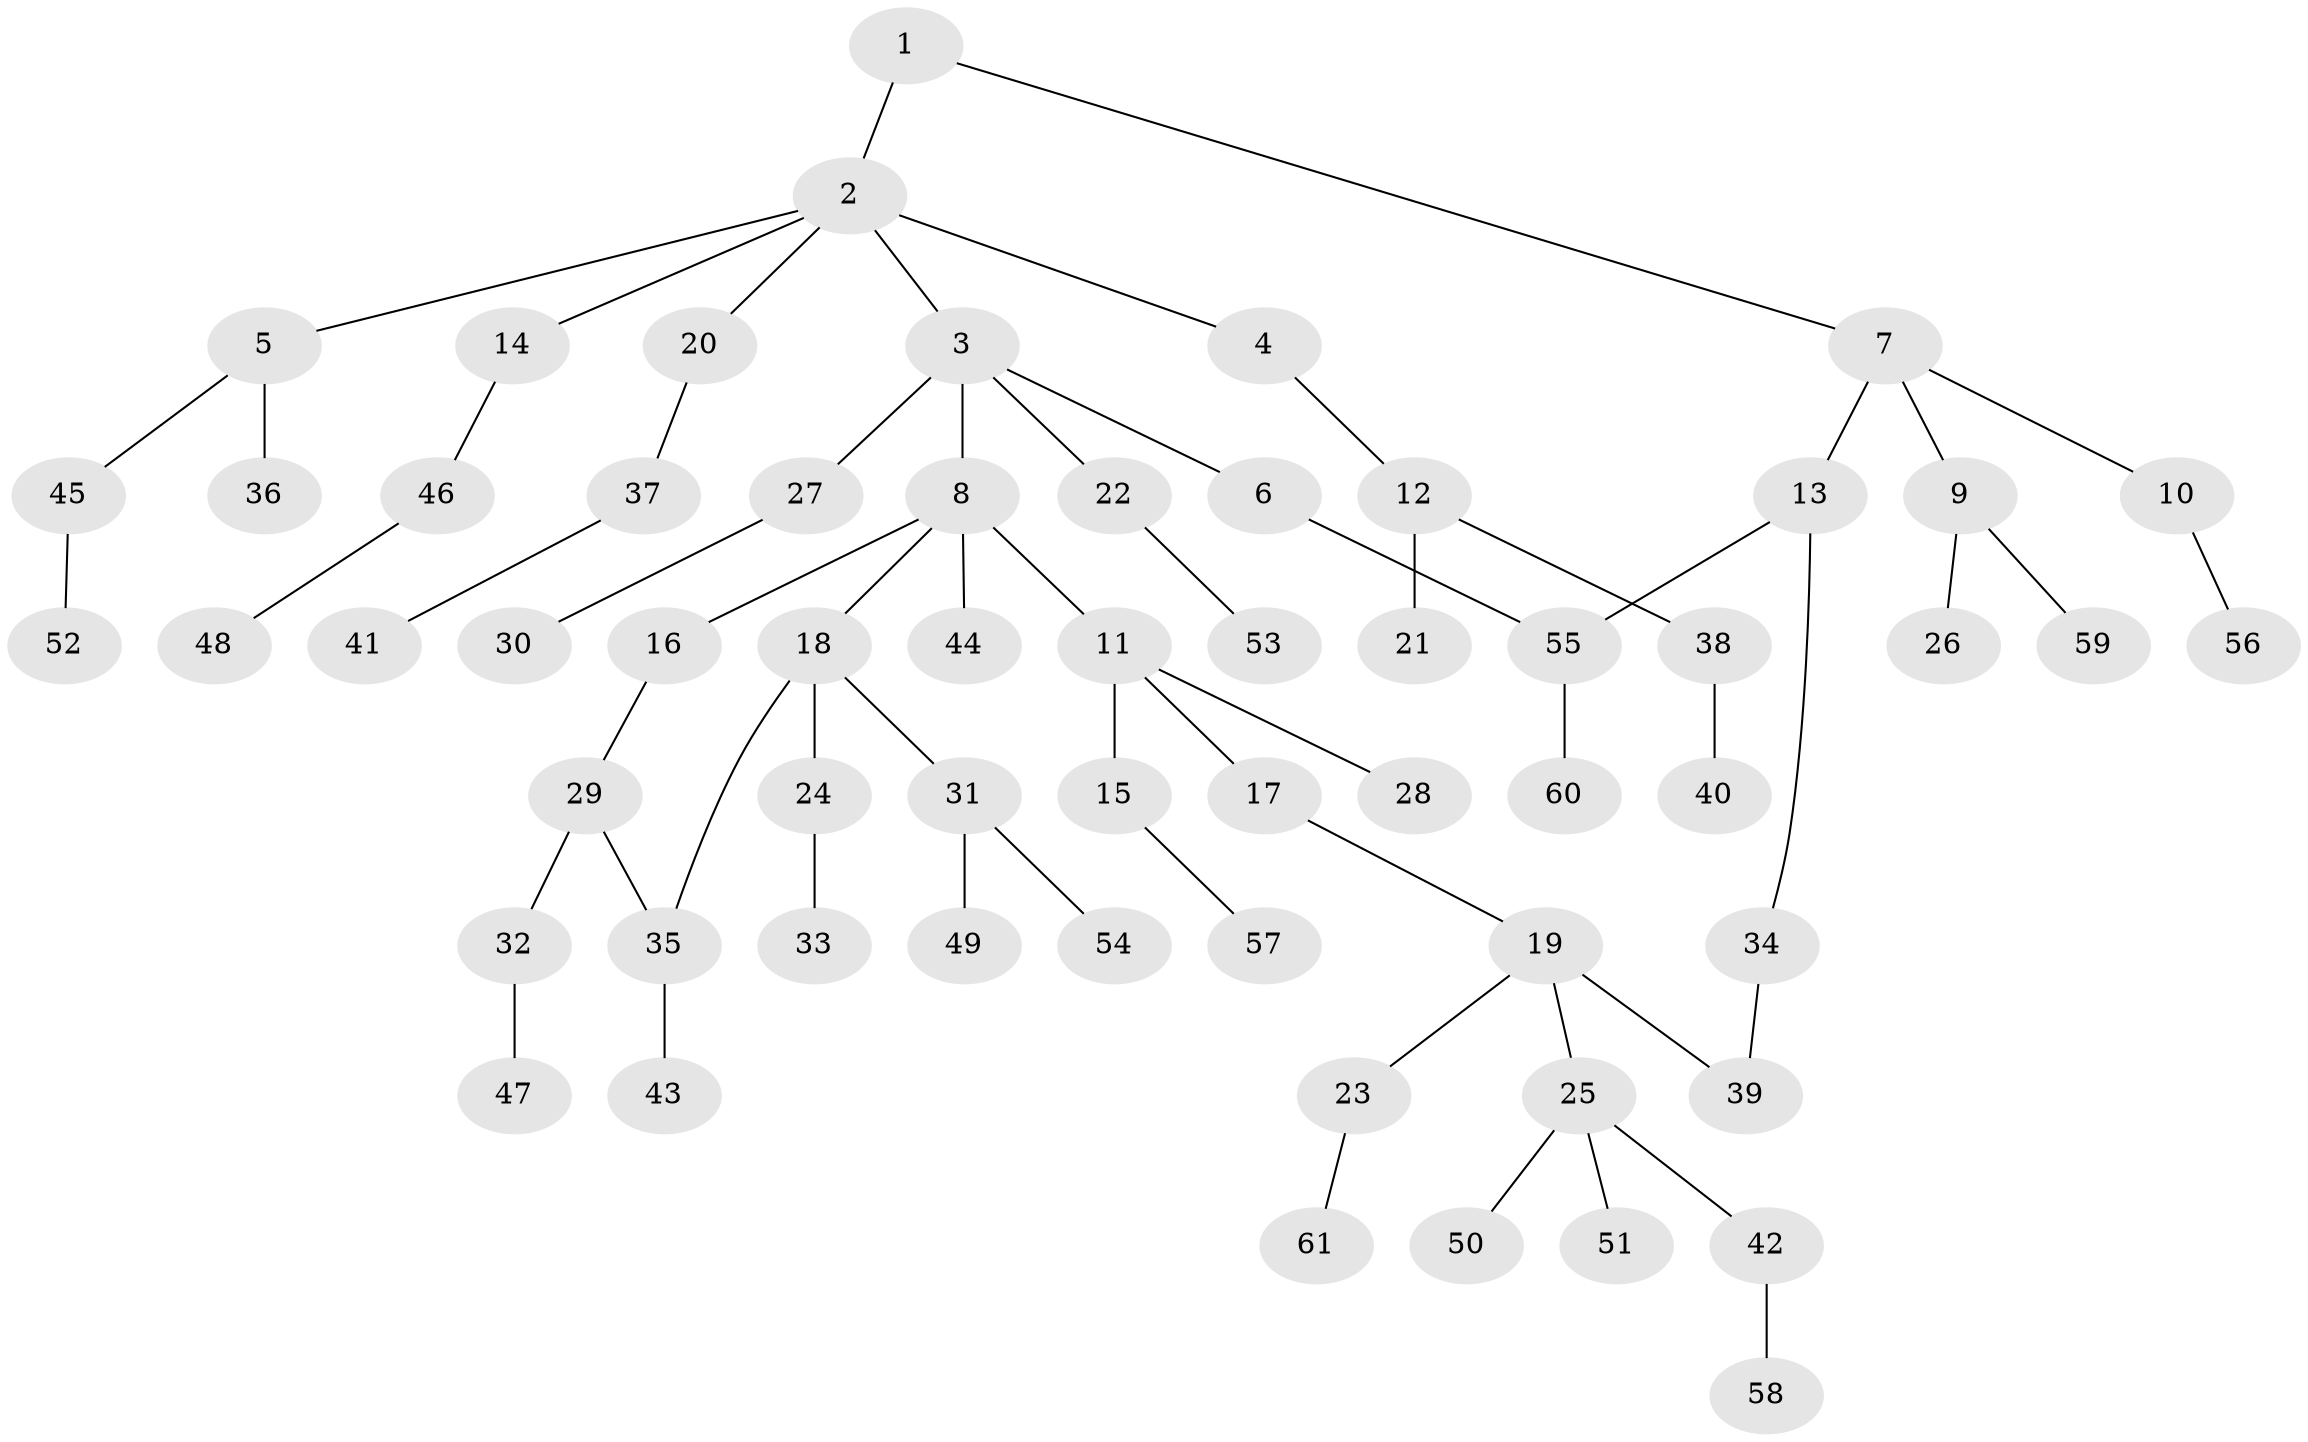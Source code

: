 // coarse degree distribution, {9: 0.023809523809523808, 6: 0.023809523809523808, 4: 0.047619047619047616, 2: 0.35714285714285715, 1: 0.47619047619047616, 3: 0.047619047619047616, 5: 0.023809523809523808}
// Generated by graph-tools (version 1.1) at 2025/45/03/04/25 21:45:01]
// undirected, 61 vertices, 63 edges
graph export_dot {
graph [start="1"]
  node [color=gray90,style=filled];
  1;
  2;
  3;
  4;
  5;
  6;
  7;
  8;
  9;
  10;
  11;
  12;
  13;
  14;
  15;
  16;
  17;
  18;
  19;
  20;
  21;
  22;
  23;
  24;
  25;
  26;
  27;
  28;
  29;
  30;
  31;
  32;
  33;
  34;
  35;
  36;
  37;
  38;
  39;
  40;
  41;
  42;
  43;
  44;
  45;
  46;
  47;
  48;
  49;
  50;
  51;
  52;
  53;
  54;
  55;
  56;
  57;
  58;
  59;
  60;
  61;
  1 -- 2;
  1 -- 7;
  2 -- 3;
  2 -- 4;
  2 -- 5;
  2 -- 14;
  2 -- 20;
  3 -- 6;
  3 -- 8;
  3 -- 22;
  3 -- 27;
  4 -- 12;
  5 -- 36;
  5 -- 45;
  6 -- 55;
  7 -- 9;
  7 -- 10;
  7 -- 13;
  8 -- 11;
  8 -- 16;
  8 -- 18;
  8 -- 44;
  9 -- 26;
  9 -- 59;
  10 -- 56;
  11 -- 15;
  11 -- 17;
  11 -- 28;
  12 -- 21;
  12 -- 38;
  13 -- 34;
  13 -- 55;
  14 -- 46;
  15 -- 57;
  16 -- 29;
  17 -- 19;
  18 -- 24;
  18 -- 31;
  18 -- 35;
  19 -- 23;
  19 -- 25;
  19 -- 39;
  20 -- 37;
  22 -- 53;
  23 -- 61;
  24 -- 33;
  25 -- 42;
  25 -- 50;
  25 -- 51;
  27 -- 30;
  29 -- 32;
  29 -- 35;
  31 -- 49;
  31 -- 54;
  32 -- 47;
  34 -- 39;
  35 -- 43;
  37 -- 41;
  38 -- 40;
  42 -- 58;
  45 -- 52;
  46 -- 48;
  55 -- 60;
}
